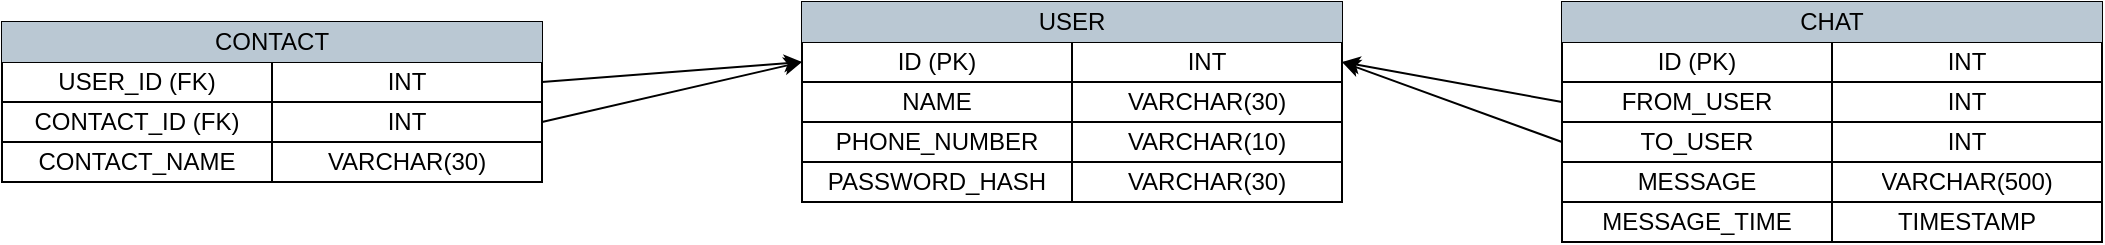<mxfile>
    <diagram id="pTVjqCRyDANctOn81OzD" name="Page-1">
        <mxGraphModel dx="1158" dy="453" grid="1" gridSize="10" guides="1" tooltips="1" connect="1" arrows="1" fold="1" page="1" pageScale="1" pageWidth="850" pageHeight="1100" math="0" shadow="0">
            <root>
                <mxCell id="0"/>
                <mxCell id="1" parent="0"/>
                <mxCell id="134" value="" style="shape=table;html=1;whiteSpace=wrap;startSize=0;container=1;collapsible=0;childLayout=tableLayout;" vertex="1" parent="1">
                    <mxGeometry x="750" y="120" width="270" height="100" as="geometry"/>
                </mxCell>
                <mxCell id="135" value="" style="shape=tableRow;horizontal=0;startSize=0;swimlaneHead=0;swimlaneBody=0;top=0;left=0;bottom=0;right=0;collapsible=0;dropTarget=0;fillColor=none;points=[[0,0.5],[1,0.5]];portConstraint=eastwest;" vertex="1" parent="134">
                    <mxGeometry width="270" height="20" as="geometry"/>
                </mxCell>
                <mxCell id="136" value="USER" style="shape=partialRectangle;html=1;whiteSpace=wrap;connectable=0;fillColor=#bac8d3;top=0;left=0;bottom=0;right=0;overflow=hidden;rowspan=1;colspan=2;align=center;strokeColor=#23445d;" vertex="1" parent="135">
                    <mxGeometry width="270" height="20" as="geometry">
                        <mxRectangle width="135" height="20" as="alternateBounds"/>
                    </mxGeometry>
                </mxCell>
                <mxCell id="137" style="shape=partialRectangle;html=1;whiteSpace=wrap;connectable=0;fillColor=none;top=0;left=0;bottom=0;right=0;overflow=hidden;" vertex="1" visible="0" parent="135">
                    <mxGeometry x="135" width="135" height="20" as="geometry">
                        <mxRectangle width="135" height="20" as="alternateBounds"/>
                    </mxGeometry>
                </mxCell>
                <mxCell id="138" style="shape=tableRow;horizontal=0;startSize=0;swimlaneHead=0;swimlaneBody=0;top=0;left=0;bottom=0;right=0;collapsible=0;dropTarget=0;fillColor=none;points=[[0,0.5],[1,0.5]];portConstraint=eastwest;" vertex="1" parent="134">
                    <mxGeometry y="20" width="270" height="20" as="geometry"/>
                </mxCell>
                <mxCell id="139" value="ID (PK)" style="shape=partialRectangle;html=1;whiteSpace=wrap;connectable=0;fillColor=none;top=0;left=0;bottom=0;right=0;overflow=hidden;" vertex="1" parent="138">
                    <mxGeometry width="135" height="20" as="geometry">
                        <mxRectangle width="135" height="20" as="alternateBounds"/>
                    </mxGeometry>
                </mxCell>
                <mxCell id="140" value="INT" style="shape=partialRectangle;html=1;whiteSpace=wrap;connectable=0;fillColor=none;top=0;left=0;bottom=0;right=0;overflow=hidden;" vertex="1" parent="138">
                    <mxGeometry x="135" width="135" height="20" as="geometry">
                        <mxRectangle width="135" height="20" as="alternateBounds"/>
                    </mxGeometry>
                </mxCell>
                <mxCell id="141" style="shape=tableRow;horizontal=0;startSize=0;swimlaneHead=0;swimlaneBody=0;top=0;left=0;bottom=0;right=0;collapsible=0;dropTarget=0;fillColor=none;points=[[0,0.5],[1,0.5]];portConstraint=eastwest;" vertex="1" parent="134">
                    <mxGeometry y="40" width="270" height="20" as="geometry"/>
                </mxCell>
                <mxCell id="142" value="NAME" style="shape=partialRectangle;html=1;whiteSpace=wrap;connectable=0;fillColor=none;top=0;left=0;bottom=0;right=0;overflow=hidden;" vertex="1" parent="141">
                    <mxGeometry width="135" height="20" as="geometry">
                        <mxRectangle width="135" height="20" as="alternateBounds"/>
                    </mxGeometry>
                </mxCell>
                <mxCell id="143" value="VARCHAR(30)" style="shape=partialRectangle;html=1;whiteSpace=wrap;connectable=0;fillColor=none;top=0;left=0;bottom=0;right=0;overflow=hidden;" vertex="1" parent="141">
                    <mxGeometry x="135" width="135" height="20" as="geometry">
                        <mxRectangle width="135" height="20" as="alternateBounds"/>
                    </mxGeometry>
                </mxCell>
                <mxCell id="144" style="shape=tableRow;horizontal=0;startSize=0;swimlaneHead=0;swimlaneBody=0;top=0;left=0;bottom=0;right=0;collapsible=0;dropTarget=0;fillColor=none;points=[[0,0.5],[1,0.5]];portConstraint=eastwest;" vertex="1" parent="134">
                    <mxGeometry y="60" width="270" height="20" as="geometry"/>
                </mxCell>
                <mxCell id="145" value="PHONE_NUMBER" style="shape=partialRectangle;html=1;whiteSpace=wrap;connectable=0;fillColor=none;top=0;left=0;bottom=0;right=0;overflow=hidden;" vertex="1" parent="144">
                    <mxGeometry width="135" height="20" as="geometry">
                        <mxRectangle width="135" height="20" as="alternateBounds"/>
                    </mxGeometry>
                </mxCell>
                <mxCell id="146" value="VARCHAR(10)" style="shape=partialRectangle;html=1;whiteSpace=wrap;connectable=0;fillColor=none;top=0;left=0;bottom=0;right=0;overflow=hidden;" vertex="1" parent="144">
                    <mxGeometry x="135" width="135" height="20" as="geometry">
                        <mxRectangle width="135" height="20" as="alternateBounds"/>
                    </mxGeometry>
                </mxCell>
                <mxCell id="147" style="shape=tableRow;horizontal=0;startSize=0;swimlaneHead=0;swimlaneBody=0;top=0;left=0;bottom=0;right=0;collapsible=0;dropTarget=0;fillColor=none;points=[[0,0.5],[1,0.5]];portConstraint=eastwest;" vertex="1" parent="134">
                    <mxGeometry y="80" width="270" height="20" as="geometry"/>
                </mxCell>
                <mxCell id="148" value="PASSWORD_HASH" style="shape=partialRectangle;html=1;whiteSpace=wrap;connectable=0;fillColor=none;top=0;left=0;bottom=0;right=0;overflow=hidden;" vertex="1" parent="147">
                    <mxGeometry width="135" height="20" as="geometry">
                        <mxRectangle width="135" height="20" as="alternateBounds"/>
                    </mxGeometry>
                </mxCell>
                <mxCell id="149" value="VARCHAR(30)" style="shape=partialRectangle;html=1;whiteSpace=wrap;connectable=0;fillColor=none;top=0;left=0;bottom=0;right=0;overflow=hidden;" vertex="1" parent="147">
                    <mxGeometry x="135" width="135" height="20" as="geometry">
                        <mxRectangle width="135" height="20" as="alternateBounds"/>
                    </mxGeometry>
                </mxCell>
                <mxCell id="150" value="" style="shape=table;html=1;whiteSpace=wrap;startSize=0;container=1;collapsible=0;childLayout=tableLayout;" vertex="1" parent="1">
                    <mxGeometry x="350" y="130" width="270" height="80" as="geometry"/>
                </mxCell>
                <mxCell id="151" value="" style="shape=tableRow;horizontal=0;startSize=0;swimlaneHead=0;swimlaneBody=0;top=0;left=0;bottom=0;right=0;collapsible=0;dropTarget=0;fillColor=none;points=[[0,0.5],[1,0.5]];portConstraint=eastwest;" vertex="1" parent="150">
                    <mxGeometry width="270" height="20" as="geometry"/>
                </mxCell>
                <mxCell id="152" value="CONTACT" style="shape=partialRectangle;html=1;whiteSpace=wrap;connectable=0;fillColor=#bac8d3;top=0;left=0;bottom=0;right=0;overflow=hidden;rowspan=1;colspan=2;align=center;strokeColor=#23445d;" vertex="1" parent="151">
                    <mxGeometry width="270" height="20" as="geometry">
                        <mxRectangle width="135" height="20" as="alternateBounds"/>
                    </mxGeometry>
                </mxCell>
                <mxCell id="153" style="shape=partialRectangle;html=1;whiteSpace=wrap;connectable=0;fillColor=none;top=0;left=0;bottom=0;right=0;overflow=hidden;" vertex="1" visible="0" parent="151">
                    <mxGeometry x="135" width="135" height="20" as="geometry">
                        <mxRectangle width="135" height="20" as="alternateBounds"/>
                    </mxGeometry>
                </mxCell>
                <mxCell id="154" style="shape=tableRow;horizontal=0;startSize=0;swimlaneHead=0;swimlaneBody=0;top=0;left=0;bottom=0;right=0;collapsible=0;dropTarget=0;fillColor=none;points=[[0,0.5],[1,0.5]];portConstraint=eastwest;" vertex="1" parent="150">
                    <mxGeometry y="20" width="270" height="20" as="geometry"/>
                </mxCell>
                <mxCell id="155" value="USER_ID (FK)" style="shape=partialRectangle;html=1;whiteSpace=wrap;connectable=0;fillColor=none;top=0;left=0;bottom=0;right=0;overflow=hidden;" vertex="1" parent="154">
                    <mxGeometry width="135" height="20" as="geometry">
                        <mxRectangle width="135" height="20" as="alternateBounds"/>
                    </mxGeometry>
                </mxCell>
                <mxCell id="156" value="INT" style="shape=partialRectangle;html=1;whiteSpace=wrap;connectable=0;fillColor=none;top=0;left=0;bottom=0;right=0;overflow=hidden;" vertex="1" parent="154">
                    <mxGeometry x="135" width="135" height="20" as="geometry">
                        <mxRectangle width="135" height="20" as="alternateBounds"/>
                    </mxGeometry>
                </mxCell>
                <mxCell id="157" style="shape=tableRow;horizontal=0;startSize=0;swimlaneHead=0;swimlaneBody=0;top=0;left=0;bottom=0;right=0;collapsible=0;dropTarget=0;fillColor=none;points=[[0,0.5],[1,0.5]];portConstraint=eastwest;" vertex="1" parent="150">
                    <mxGeometry y="40" width="270" height="20" as="geometry"/>
                </mxCell>
                <mxCell id="158" value="CONTACT_ID (FK)" style="shape=partialRectangle;html=1;whiteSpace=wrap;connectable=0;fillColor=none;top=0;left=0;bottom=0;right=0;overflow=hidden;" vertex="1" parent="157">
                    <mxGeometry width="135" height="20" as="geometry">
                        <mxRectangle width="135" height="20" as="alternateBounds"/>
                    </mxGeometry>
                </mxCell>
                <mxCell id="159" value="INT" style="shape=partialRectangle;html=1;whiteSpace=wrap;connectable=0;fillColor=none;top=0;left=0;bottom=0;right=0;overflow=hidden;" vertex="1" parent="157">
                    <mxGeometry x="135" width="135" height="20" as="geometry">
                        <mxRectangle width="135" height="20" as="alternateBounds"/>
                    </mxGeometry>
                </mxCell>
                <mxCell id="160" style="shape=tableRow;horizontal=0;startSize=0;swimlaneHead=0;swimlaneBody=0;top=0;left=0;bottom=0;right=0;collapsible=0;dropTarget=0;fillColor=none;points=[[0,0.5],[1,0.5]];portConstraint=eastwest;" vertex="1" parent="150">
                    <mxGeometry y="60" width="270" height="20" as="geometry"/>
                </mxCell>
                <mxCell id="161" value="CONTACT_NAME" style="shape=partialRectangle;html=1;whiteSpace=wrap;connectable=0;fillColor=none;top=0;left=0;bottom=0;right=0;overflow=hidden;" vertex="1" parent="160">
                    <mxGeometry width="135" height="20" as="geometry">
                        <mxRectangle width="135" height="20" as="alternateBounds"/>
                    </mxGeometry>
                </mxCell>
                <mxCell id="162" value="VARCHAR(30)" style="shape=partialRectangle;html=1;whiteSpace=wrap;connectable=0;fillColor=none;top=0;left=0;bottom=0;right=0;overflow=hidden;" vertex="1" parent="160">
                    <mxGeometry x="135" width="135" height="20" as="geometry">
                        <mxRectangle width="135" height="20" as="alternateBounds"/>
                    </mxGeometry>
                </mxCell>
                <mxCell id="166" style="edgeStyle=none;html=1;exitX=1;exitY=0.5;exitDx=0;exitDy=0;entryX=0;entryY=0.5;entryDx=0;entryDy=0;" edge="1" parent="1" source="154" target="138">
                    <mxGeometry relative="1" as="geometry"/>
                </mxCell>
                <mxCell id="167" style="edgeStyle=none;html=1;exitX=1;exitY=0.5;exitDx=0;exitDy=0;entryX=0;entryY=0.5;entryDx=0;entryDy=0;" edge="1" parent="1" source="157" target="138">
                    <mxGeometry relative="1" as="geometry"/>
                </mxCell>
                <mxCell id="168" value="" style="shape=table;html=1;whiteSpace=wrap;startSize=0;container=1;collapsible=0;childLayout=tableLayout;" vertex="1" parent="1">
                    <mxGeometry x="1130" y="120" width="270" height="120" as="geometry"/>
                </mxCell>
                <mxCell id="169" value="" style="shape=tableRow;horizontal=0;startSize=0;swimlaneHead=0;swimlaneBody=0;top=0;left=0;bottom=0;right=0;collapsible=0;dropTarget=0;fillColor=none;points=[[0,0.5],[1,0.5]];portConstraint=eastwest;" vertex="1" parent="168">
                    <mxGeometry width="270" height="20" as="geometry"/>
                </mxCell>
                <mxCell id="170" value="CHAT" style="shape=partialRectangle;html=1;whiteSpace=wrap;connectable=0;fillColor=#bac8d3;top=0;left=0;bottom=0;right=0;overflow=hidden;rowspan=1;colspan=2;align=center;strokeColor=#23445d;" vertex="1" parent="169">
                    <mxGeometry width="270" height="20" as="geometry">
                        <mxRectangle width="135" height="20" as="alternateBounds"/>
                    </mxGeometry>
                </mxCell>
                <mxCell id="171" style="shape=partialRectangle;html=1;whiteSpace=wrap;connectable=0;fillColor=none;top=0;left=0;bottom=0;right=0;overflow=hidden;" vertex="1" visible="0" parent="169">
                    <mxGeometry x="135" width="135" height="20" as="geometry">
                        <mxRectangle width="135" height="20" as="alternateBounds"/>
                    </mxGeometry>
                </mxCell>
                <mxCell id="172" style="shape=tableRow;horizontal=0;startSize=0;swimlaneHead=0;swimlaneBody=0;top=0;left=0;bottom=0;right=0;collapsible=0;dropTarget=0;fillColor=none;points=[[0,0.5],[1,0.5]];portConstraint=eastwest;" vertex="1" parent="168">
                    <mxGeometry y="20" width="270" height="20" as="geometry"/>
                </mxCell>
                <mxCell id="173" value="ID (PK)" style="shape=partialRectangle;html=1;whiteSpace=wrap;connectable=0;fillColor=none;top=0;left=0;bottom=0;right=0;overflow=hidden;" vertex="1" parent="172">
                    <mxGeometry width="135" height="20" as="geometry">
                        <mxRectangle width="135" height="20" as="alternateBounds"/>
                    </mxGeometry>
                </mxCell>
                <mxCell id="174" value="INT" style="shape=partialRectangle;html=1;whiteSpace=wrap;connectable=0;fillColor=none;top=0;left=0;bottom=0;right=0;overflow=hidden;" vertex="1" parent="172">
                    <mxGeometry x="135" width="135" height="20" as="geometry">
                        <mxRectangle width="135" height="20" as="alternateBounds"/>
                    </mxGeometry>
                </mxCell>
                <mxCell id="175" style="shape=tableRow;horizontal=0;startSize=0;swimlaneHead=0;swimlaneBody=0;top=0;left=0;bottom=0;right=0;collapsible=0;dropTarget=0;fillColor=none;points=[[0,0.5],[1,0.5]];portConstraint=eastwest;" vertex="1" parent="168">
                    <mxGeometry y="40" width="270" height="20" as="geometry"/>
                </mxCell>
                <mxCell id="176" value="FROM_USER" style="shape=partialRectangle;html=1;whiteSpace=wrap;connectable=0;fillColor=none;top=0;left=0;bottom=0;right=0;overflow=hidden;" vertex="1" parent="175">
                    <mxGeometry width="135" height="20" as="geometry">
                        <mxRectangle width="135" height="20" as="alternateBounds"/>
                    </mxGeometry>
                </mxCell>
                <mxCell id="177" value="INT" style="shape=partialRectangle;html=1;whiteSpace=wrap;connectable=0;fillColor=none;top=0;left=0;bottom=0;right=0;overflow=hidden;" vertex="1" parent="175">
                    <mxGeometry x="135" width="135" height="20" as="geometry">
                        <mxRectangle width="135" height="20" as="alternateBounds"/>
                    </mxGeometry>
                </mxCell>
                <mxCell id="178" style="shape=tableRow;horizontal=0;startSize=0;swimlaneHead=0;swimlaneBody=0;top=0;left=0;bottom=0;right=0;collapsible=0;dropTarget=0;fillColor=none;points=[[0,0.5],[1,0.5]];portConstraint=eastwest;" vertex="1" parent="168">
                    <mxGeometry y="60" width="270" height="20" as="geometry"/>
                </mxCell>
                <mxCell id="179" value="TO_USER" style="shape=partialRectangle;html=1;whiteSpace=wrap;connectable=0;fillColor=none;top=0;left=0;bottom=0;right=0;overflow=hidden;" vertex="1" parent="178">
                    <mxGeometry width="135" height="20" as="geometry">
                        <mxRectangle width="135" height="20" as="alternateBounds"/>
                    </mxGeometry>
                </mxCell>
                <mxCell id="180" value="INT" style="shape=partialRectangle;html=1;whiteSpace=wrap;connectable=0;fillColor=none;top=0;left=0;bottom=0;right=0;overflow=hidden;" vertex="1" parent="178">
                    <mxGeometry x="135" width="135" height="20" as="geometry">
                        <mxRectangle width="135" height="20" as="alternateBounds"/>
                    </mxGeometry>
                </mxCell>
                <mxCell id="181" style="shape=tableRow;horizontal=0;startSize=0;swimlaneHead=0;swimlaneBody=0;top=0;left=0;bottom=0;right=0;collapsible=0;dropTarget=0;fillColor=none;points=[[0,0.5],[1,0.5]];portConstraint=eastwest;" vertex="1" parent="168">
                    <mxGeometry y="80" width="270" height="20" as="geometry"/>
                </mxCell>
                <mxCell id="182" value="MESSAGE" style="shape=partialRectangle;html=1;whiteSpace=wrap;connectable=0;fillColor=none;top=0;left=0;bottom=0;right=0;overflow=hidden;" vertex="1" parent="181">
                    <mxGeometry width="135" height="20" as="geometry">
                        <mxRectangle width="135" height="20" as="alternateBounds"/>
                    </mxGeometry>
                </mxCell>
                <mxCell id="183" value="VARCHAR(500)" style="shape=partialRectangle;html=1;whiteSpace=wrap;connectable=0;fillColor=none;top=0;left=0;bottom=0;right=0;overflow=hidden;" vertex="1" parent="181">
                    <mxGeometry x="135" width="135" height="20" as="geometry">
                        <mxRectangle width="135" height="20" as="alternateBounds"/>
                    </mxGeometry>
                </mxCell>
                <mxCell id="184" style="shape=tableRow;horizontal=0;startSize=0;swimlaneHead=0;swimlaneBody=0;top=0;left=0;bottom=0;right=0;collapsible=0;dropTarget=0;fillColor=none;points=[[0,0.5],[1,0.5]];portConstraint=eastwest;" vertex="1" parent="168">
                    <mxGeometry y="100" width="270" height="20" as="geometry"/>
                </mxCell>
                <mxCell id="185" value="MESSAGE_TIME" style="shape=partialRectangle;html=1;whiteSpace=wrap;connectable=0;fillColor=none;top=0;left=0;bottom=0;right=0;overflow=hidden;" vertex="1" parent="184">
                    <mxGeometry width="135" height="20" as="geometry">
                        <mxRectangle width="135" height="20" as="alternateBounds"/>
                    </mxGeometry>
                </mxCell>
                <mxCell id="186" value="TIMESTAMP" style="shape=partialRectangle;html=1;whiteSpace=wrap;connectable=0;fillColor=none;top=0;left=0;bottom=0;right=0;overflow=hidden;" vertex="1" parent="184">
                    <mxGeometry x="135" width="135" height="20" as="geometry">
                        <mxRectangle width="135" height="20" as="alternateBounds"/>
                    </mxGeometry>
                </mxCell>
                <mxCell id="187" style="edgeStyle=none;html=1;exitX=0;exitY=0.5;exitDx=0;exitDy=0;entryX=1;entryY=0.5;entryDx=0;entryDy=0;" edge="1" parent="1" source="175" target="138">
                    <mxGeometry relative="1" as="geometry"/>
                </mxCell>
                <mxCell id="188" style="edgeStyle=none;html=1;exitX=0;exitY=0.5;exitDx=0;exitDy=0;entryX=1;entryY=0.5;entryDx=0;entryDy=0;" edge="1" parent="1" source="178" target="138">
                    <mxGeometry relative="1" as="geometry"/>
                </mxCell>
            </root>
        </mxGraphModel>
    </diagram>
</mxfile>